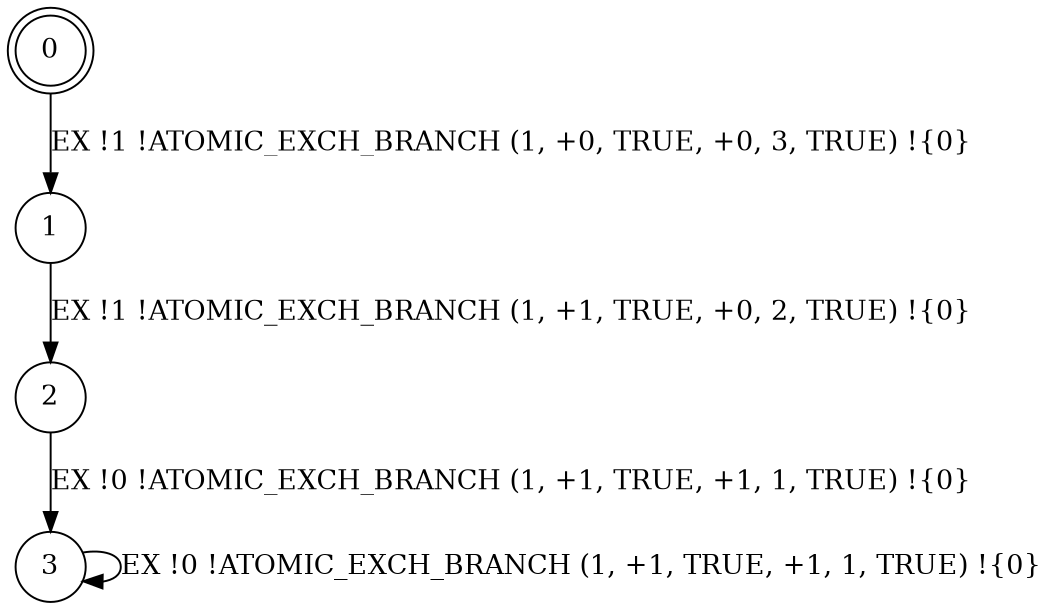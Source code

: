 digraph BCG {
size = "7, 10.5";
center = TRUE;
node [shape = circle];
0 [peripheries = 2];
0 -> 1 [label = "EX !1 !ATOMIC_EXCH_BRANCH (1, +0, TRUE, +0, 3, TRUE) !{0}"];
1 -> 2 [label = "EX !1 !ATOMIC_EXCH_BRANCH (1, +1, TRUE, +0, 2, TRUE) !{0}"];
2 -> 3 [label = "EX !0 !ATOMIC_EXCH_BRANCH (1, +1, TRUE, +1, 1, TRUE) !{0}"];
3 -> 3 [label = "EX !0 !ATOMIC_EXCH_BRANCH (1, +1, TRUE, +1, 1, TRUE) !{0}"];
}
